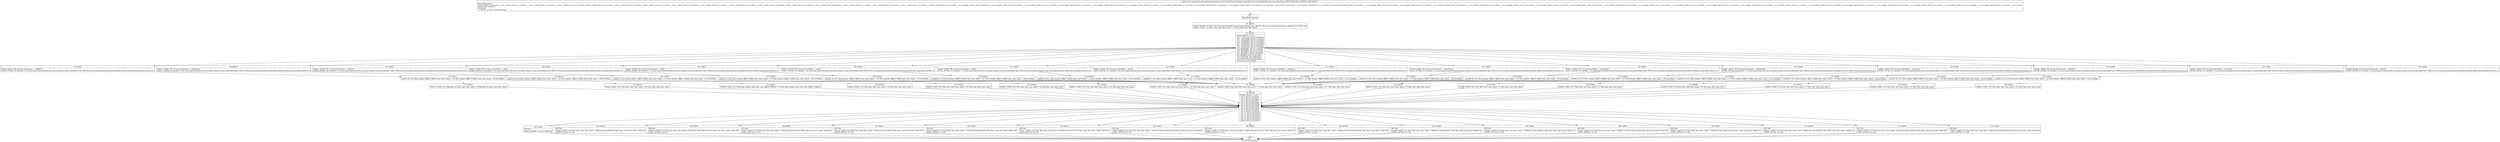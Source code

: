 digraph "CFG forandroidx.constraintlayout.core.motion.utils.TypedValues.CycleType.\-CC.getId(Ljava\/lang\/String;)I" {
Node_88 [shape=record,label="{88\:\ ?|MTH_ENTER_BLOCK\l}"];
Node_90 [shape=record,label="{90\:\ 0x0000|0x0000: INVOKE  (r0 I:int) = (r2 I:java.lang.String A[D('name' java.lang.String)]) type: VIRTUAL call: java.lang.String.hashCode():int A[MD:():int (c)] (LINE:305)\l0x0004: CONST  (r1 I:??[int, float, short, byte, char]) = (\-1 ??[int, float, short, byte, char]) \l}"];
Node_91 [shape=record,label="{91\:\ 0x0005|0x0005: SWITCH  (r0 I:??)\l case \-1310311125: goto B:138:0x00ad\l case \-1249320806: goto B:135:0x00a3\l case \-1249320805: goto B:132:0x0099\l case \-1249320804: goto B:129:0x008e\l case \-1225497657: goto B:126:0x0084\l case \-1225497656: goto B:123:0x007a\l case \-1225497655: goto B:120:0x0070\l case \-1001078227: goto B:117:0x0065\l case \-987906986: goto B:114:0x005a\l case \-987906985: goto B:111:0x004f\l case \-908189618: goto B:108:0x0043\l case \-908189617: goto B:105:0x0037\l case 92909918: goto B:102:0x002c\l case 579057826: goto B:99:0x0021\l case 803192288: goto B:96:0x0015\l case 1941332754: goto B:93:0x000a\l default: goto B:141:0x00b8 \l}"];
Node_93 [shape=record,label="{93\:\ 0x000a|0x000a: CONST_STR  (r0 I:java.lang.String) =  \"visibility\" \l0x000c: INVOKE  (r0 I:boolean) = (r2 I:java.lang.String A[D('name' java.lang.String)]), (r0 I:java.lang.Object) type: VIRTUAL call: java.lang.String.equals(java.lang.Object):boolean A[MD:(java.lang.Object):boolean (c)]\l}"];
Node_94 [shape=record,label="{94\:\ 0x0010|0x0010: IF  (r0 I:??[int, boolean, OBJECT, ARRAY, byte, short, char]) == (0 ??[int, boolean, OBJECT, ARRAY, byte, short, char])  \-\> B:141:0x00b8 \l}"];
Node_95 [shape=record,label="{95\:\ 0x0012|0x0012: CONST  (r0 I:??[boolean, int, float, short, byte, char]) = (1 ??[boolean, int, float, short, byte, char]) \l}"];
Node_142 [shape=record,label="{142\:\ 0x00b9|0x00b9: SWITCH  (r0 I:??)\l case 0: goto B:174:0x00ea\l case 1: goto B:172:0x00e7\l case 2: goto B:170:0x00e4\l case 3: goto B:168:0x00e1\l case 4: goto B:166:0x00de\l case 5: goto B:164:0x00db\l case 6: goto B:162:0x00d8\l case 7: goto B:160:0x00d5\l case 8: goto B:158:0x00d2\l case 9: goto B:156:0x00cf\l case 10: goto B:154:0x00cc\l case 11: goto B:152:0x00c9\l case 12: goto B:150:0x00c6\l case 13: goto B:148:0x00c3\l case 14: goto B:146:0x00c0\l case 15: goto B:144:0x00bd\l default: goto B:143:0x00bc \l}"];
Node_143 [shape=record,label="{143\:\ 0x00bc|RETURN\l|0x00bc: RETURN  (r1 I:int)  (LINE:339)\l}"];
Node_89 [shape=record,label="{89\:\ ?|MTH_EXIT_BLOCK\l}"];
Node_144 [shape=record,label="{144\:\ 0x00bd|RETURN\l|0x00bd: CONST  (r0 I:??[int, float, short, byte, char]) = (420(0x1a4, float:5.89E\-43) ??[int, float, short, byte, char])  (LINE:337)\l0x00bf: RETURN  (r0 I:int) \l}"];
Node_146 [shape=record,label="{146\:\ 0x00c0|RETURN\l|0x00c0: CONST  (r0 I:??[int, float, short, byte, char]) = (416(0x1a0, float:5.83E\-43) ??[int, float, short, byte, char])  (LINE:335)\l0x00c2: RETURN  (r0 I:int) \l}"];
Node_148 [shape=record,label="{148\:\ 0x00c3|RETURN\l|0x00c3: CONST  (r0 I:??[int, float, short, byte, char]) = (315(0x13b, float:4.41E\-43) ??[int, float, short, byte, char])  (LINE:333)\l0x00c5: RETURN  (r0 I:int) \l}"];
Node_150 [shape=record,label="{150\:\ 0x00c6|RETURN\l|0x00c6: CONST  (r0 I:??[int, float, short, byte, char]) = (314(0x13a, float:4.4E\-43) ??[int, float, short, byte, char])  (LINE:331)\l0x00c8: RETURN  (r0 I:int) \l}"];
Node_152 [shape=record,label="{152\:\ 0x00c9|RETURN\l|0x00c9: CONST  (r0 I:??[int, float, short, byte, char]) = (313(0x139, float:4.39E\-43) ??[int, float, short, byte, char])  (LINE:329)\l0x00cb: RETURN  (r0 I:int) \l}"];
Node_154 [shape=record,label="{154\:\ 0x00cc|RETURN\l|0x00cc: CONST  (r0 I:??[int, float, short, byte, char]) = (312(0x138, float:4.37E\-43) ??[int, float, short, byte, char])  (LINE:327)\l0x00ce: RETURN  (r0 I:int) \l}"];
Node_156 [shape=record,label="{156\:\ 0x00cf|RETURN\l|0x00cf: CONST  (r0 I:??[int, float, short, byte, char]) = (311(0x137, float:4.36E\-43) ??[int, float, short, byte, char])  (LINE:325)\l0x00d1: RETURN  (r0 I:int) \l}"];
Node_158 [shape=record,label="{158\:\ 0x00d2|RETURN\l|0x00d2: CONST  (r0 I:??[int, float, short, byte, char]) = (310(0x136, float:4.34E\-43) ??[int, float, short, byte, char])  (LINE:323)\l0x00d4: RETURN  (r0 I:int) \l}"];
Node_160 [shape=record,label="{160\:\ 0x00d5|RETURN\l|0x00d5: CONST  (r0 I:??[int, float, short, byte, char]) = (309(0x135, float:4.33E\-43) ??[int, float, short, byte, char])  (LINE:321)\l0x00d7: RETURN  (r0 I:int) \l}"];
Node_162 [shape=record,label="{162\:\ 0x00d8|RETURN\l|0x00d8: CONST  (r0 I:??[int, float, short, byte, char]) = (308(0x134, float:4.32E\-43) ??[int, float, short, byte, char])  (LINE:319)\l0x00da: RETURN  (r0 I:int) \l}"];
Node_164 [shape=record,label="{164\:\ 0x00db|RETURN\l|0x00db: CONST  (r0 I:??[int, float, short, byte, char]) = (306(0x132, float:4.29E\-43) ??[int, float, short, byte, char])  (LINE:317)\l0x00dd: RETURN  (r0 I:int) \l}"];
Node_166 [shape=record,label="{166\:\ 0x00de|RETURN\l|0x00de: CONST  (r0 I:??[int, float, short, byte, char]) = (305(0x131, float:4.27E\-43) ??[int, float, short, byte, char])  (LINE:315)\l0x00e0: RETURN  (r0 I:int) \l}"];
Node_168 [shape=record,label="{168\:\ 0x00e1|RETURN\l|0x00e1: CONST  (r0 I:??[int, float, short, byte, char]) = (304(0x130, float:4.26E\-43) ??[int, float, short, byte, char])  (LINE:313)\l0x00e3: RETURN  (r0 I:int) \l}"];
Node_170 [shape=record,label="{170\:\ 0x00e4|RETURN\l|0x00e4: CONST  (r0 I:??[int, float, short, byte, char]) = (403(0x193, float:5.65E\-43) ??[int, float, short, byte, char])  (LINE:311)\l0x00e6: RETURN  (r0 I:int) \l}"];
Node_172 [shape=record,label="{172\:\ 0x00e7|RETURN\l|0x00e7: CONST  (r0 I:??[int, float, short, byte, char]) = (402(0x192, float:5.63E\-43) ??[int, float, short, byte, char])  (LINE:309)\l0x00e9: RETURN  (r0 I:int) \l}"];
Node_174 [shape=record,label="{174\:\ 0x00ea|RETURN\l|0x00ea: CONST  (r0 I:??[int, float, short, byte, char]) = (401(0x191, float:5.62E\-43) ??[int, float, short, byte, char])  (LINE:307)\l0x00ec: RETURN  (r0 I:int) \l}"];
Node_96 [shape=record,label="{96\:\ 0x0015|0x0015: CONST_STR  (r0 I:java.lang.String) =  \"pathRotate\" \l0x0017: INVOKE  (r0 I:boolean) = (r2 I:java.lang.String A[D('name' java.lang.String)]), (r0 I:java.lang.Object) type: VIRTUAL call: java.lang.String.equals(java.lang.Object):boolean A[MD:(java.lang.Object):boolean (c)]\l}"];
Node_97 [shape=record,label="{97\:\ 0x001b|0x001b: IF  (r0 I:??[int, boolean, OBJECT, ARRAY, byte, short, char]) == (0 ??[int, boolean, OBJECT, ARRAY, byte, short, char])  \-\> B:141:0x00b8 \l}"];
Node_98 [shape=record,label="{98\:\ 0x001d|0x001d: CONST  (r0 I:??[int, float, short, byte, char]) = (14 ??[int, float, short, byte, char]) \l}"];
Node_99 [shape=record,label="{99\:\ 0x0021|0x0021: CONST_STR  (r0 I:java.lang.String) =  \"curveFit\" \l0x0023: INVOKE  (r0 I:boolean) = (r2 I:java.lang.String A[D('name' java.lang.String)]), (r0 I:java.lang.Object) type: VIRTUAL call: java.lang.String.equals(java.lang.Object):boolean A[MD:(java.lang.Object):boolean (c)]\l}"];
Node_100 [shape=record,label="{100\:\ 0x0027|0x0027: IF  (r0 I:??[int, boolean, OBJECT, ARRAY, byte, short, char]) == (0 ??[int, boolean, OBJECT, ARRAY, byte, short, char])  \-\> B:141:0x00b8 \l}"];
Node_101 [shape=record,label="{101\:\ 0x0029|0x0029: CONST  (r0 I:??[int, float, boolean, short, byte, char, OBJECT, ARRAY]) = (0 ??[int, float, boolean, short, byte, char, OBJECT, ARRAY]) \l}"];
Node_102 [shape=record,label="{102\:\ 0x002c|0x002c: CONST_STR  (r0 I:java.lang.String) =  \"alpha\" \l0x002e: INVOKE  (r0 I:boolean) = (r2 I:java.lang.String A[D('name' java.lang.String)]), (r0 I:java.lang.Object) type: VIRTUAL call: java.lang.String.equals(java.lang.Object):boolean A[MD:(java.lang.Object):boolean (c)]\l}"];
Node_103 [shape=record,label="{103\:\ 0x0032|0x0032: IF  (r0 I:??[int, boolean, OBJECT, ARRAY, byte, short, char]) == (0 ??[int, boolean, OBJECT, ARRAY, byte, short, char])  \-\> B:141:0x00b8 \l}"];
Node_104 [shape=record,label="{104\:\ 0x0034|0x0034: CONST  (r0 I:??[int, float, short, byte, char]) = (2 ??[int, float, short, byte, char]) \l}"];
Node_105 [shape=record,label="{105\:\ 0x0037|0x0037: CONST_STR  (r0 I:java.lang.String) =  \"scaleY\" \l0x0039: INVOKE  (r0 I:boolean) = (r2 I:java.lang.String A[D('name' java.lang.String)]), (r0 I:java.lang.Object) type: VIRTUAL call: java.lang.String.equals(java.lang.Object):boolean A[MD:(java.lang.Object):boolean (c)]\l}"];
Node_106 [shape=record,label="{106\:\ 0x003d|0x003d: IF  (r0 I:??[int, boolean, OBJECT, ARRAY, byte, short, char]) == (0 ??[int, boolean, OBJECT, ARRAY, byte, short, char])  \-\> B:141:0x00b8 \l}"];
Node_107 [shape=record,label="{107\:\ 0x003f|0x003f: CONST  (r0 I:??[int, float, short, byte, char]) = (10 ??[int, float, short, byte, char]) \l}"];
Node_108 [shape=record,label="{108\:\ 0x0043|0x0043: CONST_STR  (r0 I:java.lang.String) =  \"scaleX\" \l0x0045: INVOKE  (r0 I:boolean) = (r2 I:java.lang.String A[D('name' java.lang.String)]), (r0 I:java.lang.Object) type: VIRTUAL call: java.lang.String.equals(java.lang.Object):boolean A[MD:(java.lang.Object):boolean (c)]\l}"];
Node_109 [shape=record,label="{109\:\ 0x0049|0x0049: IF  (r0 I:??[int, boolean, OBJECT, ARRAY, byte, short, char]) == (0 ??[int, boolean, OBJECT, ARRAY, byte, short, char])  \-\> B:141:0x00b8 \l}"];
Node_110 [shape=record,label="{110\:\ 0x004b|0x004b: CONST  (r0 I:??[int, float, short, byte, char]) = (9 ??[int, float, short, byte, char]) \l}"];
Node_111 [shape=record,label="{111\:\ 0x004f|0x004f: CONST_STR  (r0 I:java.lang.String) =  \"pivotY\" \l0x0051: INVOKE  (r0 I:boolean) = (r2 I:java.lang.String A[D('name' java.lang.String)]), (r0 I:java.lang.Object) type: VIRTUAL call: java.lang.String.equals(java.lang.Object):boolean A[MD:(java.lang.Object):boolean (c)]\l}"];
Node_112 [shape=record,label="{112\:\ 0x0055|0x0055: IF  (r0 I:??[int, boolean, OBJECT, ARRAY, byte, short, char]) == (0 ??[int, boolean, OBJECT, ARRAY, byte, short, char])  \-\> B:141:0x00b8 \l}"];
Node_113 [shape=record,label="{113\:\ 0x0057|0x0057: CONST  (r0 I:??[int, float, short, byte, char]) = (12 ??[int, float, short, byte, char]) \l}"];
Node_114 [shape=record,label="{114\:\ 0x005a|0x005a: CONST_STR  (r0 I:java.lang.String) =  \"pivotX\" \l0x005c: INVOKE  (r0 I:boolean) = (r2 I:java.lang.String A[D('name' java.lang.String)]), (r0 I:java.lang.Object) type: VIRTUAL call: java.lang.String.equals(java.lang.Object):boolean A[MD:(java.lang.Object):boolean (c)]\l}"];
Node_115 [shape=record,label="{115\:\ 0x0060|0x0060: IF  (r0 I:??[int, boolean, OBJECT, ARRAY, byte, short, char]) == (0 ??[int, boolean, OBJECT, ARRAY, byte, short, char])  \-\> B:141:0x00b8 \l}"];
Node_116 [shape=record,label="{116\:\ 0x0062|0x0062: CONST  (r0 I:??[int, float, short, byte, char]) = (11 ??[int, float, short, byte, char]) \l}"];
Node_117 [shape=record,label="{117\:\ 0x0065|0x0065: CONST_STR  (r0 I:java.lang.String) =  \"progress\" \l0x0067: INVOKE  (r0 I:boolean) = (r2 I:java.lang.String A[D('name' java.lang.String)]), (r0 I:java.lang.Object) type: VIRTUAL call: java.lang.String.equals(java.lang.Object):boolean A[MD:(java.lang.Object):boolean (c)]\l}"];
Node_118 [shape=record,label="{118\:\ 0x006b|0x006b: IF  (r0 I:??[int, boolean, OBJECT, ARRAY, byte, short, char]) == (0 ??[int, boolean, OBJECT, ARRAY, byte, short, char])  \-\> B:141:0x00b8 \l}"];
Node_119 [shape=record,label="{119\:\ 0x006d|0x006d: CONST  (r0 I:??[int, float, short, byte, char]) = (13 ??[int, float, short, byte, char]) \l}"];
Node_120 [shape=record,label="{120\:\ 0x0070|0x0070: CONST_STR  (r0 I:java.lang.String) =  \"translationZ\" \l0x0072: INVOKE  (r0 I:boolean) = (r2 I:java.lang.String A[D('name' java.lang.String)]), (r0 I:java.lang.Object) type: VIRTUAL call: java.lang.String.equals(java.lang.Object):boolean A[MD:(java.lang.Object):boolean (c)]\l}"];
Node_121 [shape=record,label="{121\:\ 0x0076|0x0076: IF  (r0 I:??[int, boolean, OBJECT, ARRAY, byte, short, char]) == (0 ??[int, boolean, OBJECT, ARRAY, byte, short, char])  \-\> B:141:0x00b8 \l}"];
Node_122 [shape=record,label="{122\:\ 0x0078|0x0078: CONST  (r0 I:??[int, float, short, byte, char]) = (5 ??[int, float, short, byte, char]) \l}"];
Node_123 [shape=record,label="{123\:\ 0x007a|0x007a: CONST_STR  (r0 I:java.lang.String) =  \"translationY\" \l0x007c: INVOKE  (r0 I:boolean) = (r2 I:java.lang.String A[D('name' java.lang.String)]), (r0 I:java.lang.Object) type: VIRTUAL call: java.lang.String.equals(java.lang.Object):boolean A[MD:(java.lang.Object):boolean (c)]\l}"];
Node_124 [shape=record,label="{124\:\ 0x0080|0x0080: IF  (r0 I:??[int, boolean, OBJECT, ARRAY, byte, short, char]) == (0 ??[int, boolean, OBJECT, ARRAY, byte, short, char])  \-\> B:141:0x00b8 \l}"];
Node_125 [shape=record,label="{125\:\ 0x0082|0x0082: CONST  (r0 I:??[int, float, short, byte, char]) = (4 ??[int, float, short, byte, char]) \l}"];
Node_126 [shape=record,label="{126\:\ 0x0084|0x0084: CONST_STR  (r0 I:java.lang.String) =  \"translationX\" \l0x0086: INVOKE  (r0 I:boolean) = (r2 I:java.lang.String A[D('name' java.lang.String)]), (r0 I:java.lang.Object) type: VIRTUAL call: java.lang.String.equals(java.lang.Object):boolean A[MD:(java.lang.Object):boolean (c)]\l}"];
Node_127 [shape=record,label="{127\:\ 0x008a|0x008a: IF  (r0 I:??[int, boolean, OBJECT, ARRAY, byte, short, char]) == (0 ??[int, boolean, OBJECT, ARRAY, byte, short, char])  \-\> B:141:0x00b8 \l}"];
Node_128 [shape=record,label="{128\:\ 0x008c|0x008c: CONST  (r0 I:??[int, float, short, byte, char]) = (3 ??[int, float, short, byte, char]) \l}"];
Node_129 [shape=record,label="{129\:\ 0x008e|0x008e: CONST_STR  (r0 I:java.lang.String) =  \"rotationZ\" \l0x0090: INVOKE  (r0 I:boolean) = (r2 I:java.lang.String A[D('name' java.lang.String)]), (r0 I:java.lang.Object) type: VIRTUAL call: java.lang.String.equals(java.lang.Object):boolean A[MD:(java.lang.Object):boolean (c)]\l}"];
Node_130 [shape=record,label="{130\:\ 0x0094|0x0094: IF  (r0 I:??[int, boolean, OBJECT, ARRAY, byte, short, char]) == (0 ??[int, boolean, OBJECT, ARRAY, byte, short, char])  \-\> B:141:0x00b8 \l}"];
Node_131 [shape=record,label="{131\:\ 0x0096|0x0096: CONST  (r0 I:??[int, float, short, byte, char]) = (8 ??[int, float, short, byte, char]) \l}"];
Node_132 [shape=record,label="{132\:\ 0x0099|0x0099: CONST_STR  (r0 I:java.lang.String) =  \"rotationY\" \l0x009b: INVOKE  (r0 I:boolean) = (r2 I:java.lang.String A[D('name' java.lang.String)]), (r0 I:java.lang.Object) type: VIRTUAL call: java.lang.String.equals(java.lang.Object):boolean A[MD:(java.lang.Object):boolean (c)]\l}"];
Node_133 [shape=record,label="{133\:\ 0x009f|0x009f: IF  (r0 I:??[int, boolean, OBJECT, ARRAY, byte, short, char]) == (0 ??[int, boolean, OBJECT, ARRAY, byte, short, char])  \-\> B:141:0x00b8 \l}"];
Node_134 [shape=record,label="{134\:\ 0x00a1|0x00a1: CONST  (r0 I:??[int, float, short, byte, char]) = (7 ??[int, float, short, byte, char]) \l}"];
Node_135 [shape=record,label="{135\:\ 0x00a3|0x00a3: CONST_STR  (r0 I:java.lang.String) =  \"rotationX\" \l0x00a5: INVOKE  (r0 I:boolean) = (r2 I:java.lang.String A[D('name' java.lang.String)]), (r0 I:java.lang.Object) type: VIRTUAL call: java.lang.String.equals(java.lang.Object):boolean A[MD:(java.lang.Object):boolean (c)]\l}"];
Node_136 [shape=record,label="{136\:\ 0x00a9|0x00a9: IF  (r0 I:??[int, boolean, OBJECT, ARRAY, byte, short, char]) == (0 ??[int, boolean, OBJECT, ARRAY, byte, short, char])  \-\> B:141:0x00b8 \l}"];
Node_137 [shape=record,label="{137\:\ 0x00ab|0x00ab: CONST  (r0 I:??[int, float, short, byte, char]) = (6 ??[int, float, short, byte, char]) \l}"];
Node_138 [shape=record,label="{138\:\ 0x00ad|0x00ad: CONST_STR  (r0 I:java.lang.String) =  \"easing\" \l0x00af: INVOKE  (r0 I:boolean) = (r2 I:java.lang.String A[D('name' java.lang.String)]), (r0 I:java.lang.Object) type: VIRTUAL call: java.lang.String.equals(java.lang.Object):boolean A[MD:(java.lang.Object):boolean (c)]\l}"];
Node_139 [shape=record,label="{139\:\ 0x00b3|0x00b3: IF  (r0 I:??[int, boolean, OBJECT, ARRAY, byte, short, char]) == (0 ??[int, boolean, OBJECT, ARRAY, byte, short, char])  \-\> B:141:0x00b8 \l}"];
Node_140 [shape=record,label="{140\:\ 0x00b5|0x00b5: CONST  (r0 I:??[int, float, short, byte, char]) = (15 ??[int, float, short, byte, char]) \l}"];
Node_141 [shape=record,label="{141\:\ 0x00b8|0x00b8: CONST  (r0 I:??[int, float, short, byte, char]) = (\-1 ??[int, float, short, byte, char]) \l}"];
MethodNode[shape=record,label="{public static int androidx.constraintlayout.core.motion.utils.TypedValues.CycleType.\-CC.getId((r2 I:java.lang.String A[D('name' java.lang.String), IMMUTABLE_TYPE, METHOD_ARGUMENT]))  | USE_LINES_HINTS\lCROSS_EDGE: B:145:0x00bf \-\> B:89:?, CROSS_EDGE: B:147:0x00c2 \-\> B:89:?, CROSS_EDGE: B:149:0x00c5 \-\> B:89:?, CROSS_EDGE: B:151:0x00c8 \-\> B:89:?, CROSS_EDGE: B:153:0x00cb \-\> B:89:?, CROSS_EDGE: B:155:0x00ce \-\> B:89:?, CROSS_EDGE: B:157:0x00d1 \-\> B:89:?, CROSS_EDGE: B:159:0x00d4 \-\> B:89:?, CROSS_EDGE: B:161:0x00d7 \-\> B:89:?, CROSS_EDGE: B:163:0x00da \-\> B:89:?, CROSS_EDGE: B:165:0x00dd \-\> B:89:?, CROSS_EDGE: B:167:0x00e0 \-\> B:89:?, CROSS_EDGE: B:169:0x00e3 \-\> B:89:?, CROSS_EDGE: B:171:0x00e6 \-\> B:89:?, CROSS_EDGE: B:173:0x00e9 \-\> B:89:?, CROSS_EDGE: B:175:0x00ec \-\> B:89:?, CROSS_EDGE: B:141:0x00b8 \-\> B:142:0x00b9, CROSS_EDGE: B:98:0x001d \-\> B:142:0x00b9, CROSS_EDGE: B:97:0x001b \-\> B:141:0x00b8, CROSS_EDGE: B:101:0x0029 \-\> B:142:0x00b9, CROSS_EDGE: B:100:0x0027 \-\> B:141:0x00b8, CROSS_EDGE: B:104:0x0034 \-\> B:142:0x00b9, CROSS_EDGE: B:103:0x0032 \-\> B:141:0x00b8, CROSS_EDGE: B:107:0x003f \-\> B:142:0x00b9, CROSS_EDGE: B:106:0x003d \-\> B:141:0x00b8, CROSS_EDGE: B:110:0x004b \-\> B:142:0x00b9, CROSS_EDGE: B:109:0x0049 \-\> B:141:0x00b8, CROSS_EDGE: B:113:0x0057 \-\> B:142:0x00b9, CROSS_EDGE: B:112:0x0055 \-\> B:141:0x00b8, CROSS_EDGE: B:116:0x0062 \-\> B:142:0x00b9, CROSS_EDGE: B:115:0x0060 \-\> B:141:0x00b8, CROSS_EDGE: B:119:0x006d \-\> B:142:0x00b9, CROSS_EDGE: B:118:0x006b \-\> B:141:0x00b8, CROSS_EDGE: B:122:0x0078 \-\> B:142:0x00b9, CROSS_EDGE: B:121:0x0076 \-\> B:141:0x00b8, CROSS_EDGE: B:125:0x0082 \-\> B:142:0x00b9, CROSS_EDGE: B:124:0x0080 \-\> B:141:0x00b8, CROSS_EDGE: B:128:0x008c \-\> B:142:0x00b9, CROSS_EDGE: B:127:0x008a \-\> B:141:0x00b8, CROSS_EDGE: B:131:0x0096 \-\> B:142:0x00b9, CROSS_EDGE: B:130:0x0094 \-\> B:141:0x00b8, CROSS_EDGE: B:134:0x00a1 \-\> B:142:0x00b9, CROSS_EDGE: B:133:0x009f \-\> B:141:0x00b8, CROSS_EDGE: B:137:0x00ab \-\> B:142:0x00b9, CROSS_EDGE: B:136:0x00a9 \-\> B:141:0x00b8, CROSS_EDGE: B:140:0x00b5 \-\> B:142:0x00b9, CROSS_EDGE: B:139:0x00b3 \-\> B:141:0x00b8, CROSS_EDGE: B:91:0x0005 \-\> B:141:0x00b8\lINLINE_NOT_NEEDED\lDebug Info:\l  \-1 \-0x0153: r2 'name' Ljava\/lang\/String;\l}"];
MethodNode -> Node_88;Node_88 -> Node_90;
Node_90 -> Node_91;
Node_91 -> Node_93;
Node_91 -> Node_96;
Node_91 -> Node_99;
Node_91 -> Node_102;
Node_91 -> Node_105;
Node_91 -> Node_108;
Node_91 -> Node_111;
Node_91 -> Node_114;
Node_91 -> Node_117;
Node_91 -> Node_120;
Node_91 -> Node_123;
Node_91 -> Node_126;
Node_91 -> Node_129;
Node_91 -> Node_132;
Node_91 -> Node_135;
Node_91 -> Node_138;
Node_91 -> Node_141;
Node_93 -> Node_94;
Node_94 -> Node_95[style=dashed];
Node_94 -> Node_141;
Node_95 -> Node_142;
Node_142 -> Node_143;
Node_142 -> Node_144;
Node_142 -> Node_146;
Node_142 -> Node_148;
Node_142 -> Node_150;
Node_142 -> Node_152;
Node_142 -> Node_154;
Node_142 -> Node_156;
Node_142 -> Node_158;
Node_142 -> Node_160;
Node_142 -> Node_162;
Node_142 -> Node_164;
Node_142 -> Node_166;
Node_142 -> Node_168;
Node_142 -> Node_170;
Node_142 -> Node_172;
Node_142 -> Node_174;
Node_143 -> Node_89;
Node_144 -> Node_89;
Node_146 -> Node_89;
Node_148 -> Node_89;
Node_150 -> Node_89;
Node_152 -> Node_89;
Node_154 -> Node_89;
Node_156 -> Node_89;
Node_158 -> Node_89;
Node_160 -> Node_89;
Node_162 -> Node_89;
Node_164 -> Node_89;
Node_166 -> Node_89;
Node_168 -> Node_89;
Node_170 -> Node_89;
Node_172 -> Node_89;
Node_174 -> Node_89;
Node_96 -> Node_97;
Node_97 -> Node_98[style=dashed];
Node_97 -> Node_141;
Node_98 -> Node_142;
Node_99 -> Node_100;
Node_100 -> Node_101[style=dashed];
Node_100 -> Node_141;
Node_101 -> Node_142;
Node_102 -> Node_103;
Node_103 -> Node_104[style=dashed];
Node_103 -> Node_141;
Node_104 -> Node_142;
Node_105 -> Node_106;
Node_106 -> Node_107[style=dashed];
Node_106 -> Node_141;
Node_107 -> Node_142;
Node_108 -> Node_109;
Node_109 -> Node_110[style=dashed];
Node_109 -> Node_141;
Node_110 -> Node_142;
Node_111 -> Node_112;
Node_112 -> Node_113[style=dashed];
Node_112 -> Node_141;
Node_113 -> Node_142;
Node_114 -> Node_115;
Node_115 -> Node_116[style=dashed];
Node_115 -> Node_141;
Node_116 -> Node_142;
Node_117 -> Node_118;
Node_118 -> Node_119[style=dashed];
Node_118 -> Node_141;
Node_119 -> Node_142;
Node_120 -> Node_121;
Node_121 -> Node_122[style=dashed];
Node_121 -> Node_141;
Node_122 -> Node_142;
Node_123 -> Node_124;
Node_124 -> Node_125[style=dashed];
Node_124 -> Node_141;
Node_125 -> Node_142;
Node_126 -> Node_127;
Node_127 -> Node_128[style=dashed];
Node_127 -> Node_141;
Node_128 -> Node_142;
Node_129 -> Node_130;
Node_130 -> Node_131[style=dashed];
Node_130 -> Node_141;
Node_131 -> Node_142;
Node_132 -> Node_133;
Node_133 -> Node_134[style=dashed];
Node_133 -> Node_141;
Node_134 -> Node_142;
Node_135 -> Node_136;
Node_136 -> Node_137[style=dashed];
Node_136 -> Node_141;
Node_137 -> Node_142;
Node_138 -> Node_139;
Node_139 -> Node_140[style=dashed];
Node_139 -> Node_141;
Node_140 -> Node_142;
Node_141 -> Node_142;
}

